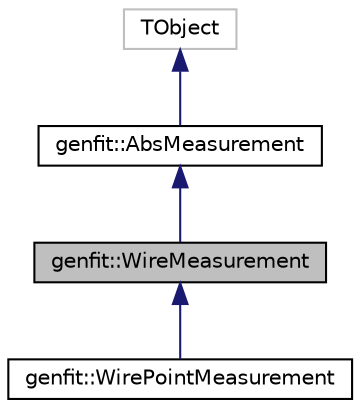 digraph "genfit::WireMeasurement"
{
 // LATEX_PDF_SIZE
  edge [fontname="Helvetica",fontsize="10",labelfontname="Helvetica",labelfontsize="10"];
  node [fontname="Helvetica",fontsize="10",shape=record];
  Node1 [label="genfit::WireMeasurement",height=0.2,width=0.4,color="black", fillcolor="grey75", style="filled", fontcolor="black",tooltip="Class for measurements in wire detectors (Straw tubes and drift chambers) which do not measure the co..."];
  Node2 -> Node1 [dir="back",color="midnightblue",fontsize="10",style="solid",fontname="Helvetica"];
  Node2 [label="genfit::AbsMeasurement",height=0.2,width=0.4,color="black", fillcolor="white", style="filled",URL="$classgenfit_1_1AbsMeasurement.html",tooltip="Contains the measurement and covariance in raw detector coordinates."];
  Node3 -> Node2 [dir="back",color="midnightblue",fontsize="10",style="solid",fontname="Helvetica"];
  Node3 [label="TObject",height=0.2,width=0.4,color="grey75", fillcolor="white", style="filled",tooltip=" "];
  Node1 -> Node4 [dir="back",color="midnightblue",fontsize="10",style="solid",fontname="Helvetica"];
  Node4 [label="genfit::WirePointMeasurement",height=0.2,width=0.4,color="black", fillcolor="white", style="filled",URL="$classgenfit_1_1WirePointMeasurement.html",tooltip="Class for measurements in wire detectors (Straw tubes and drift chambers) which can measure the coord..."];
}
